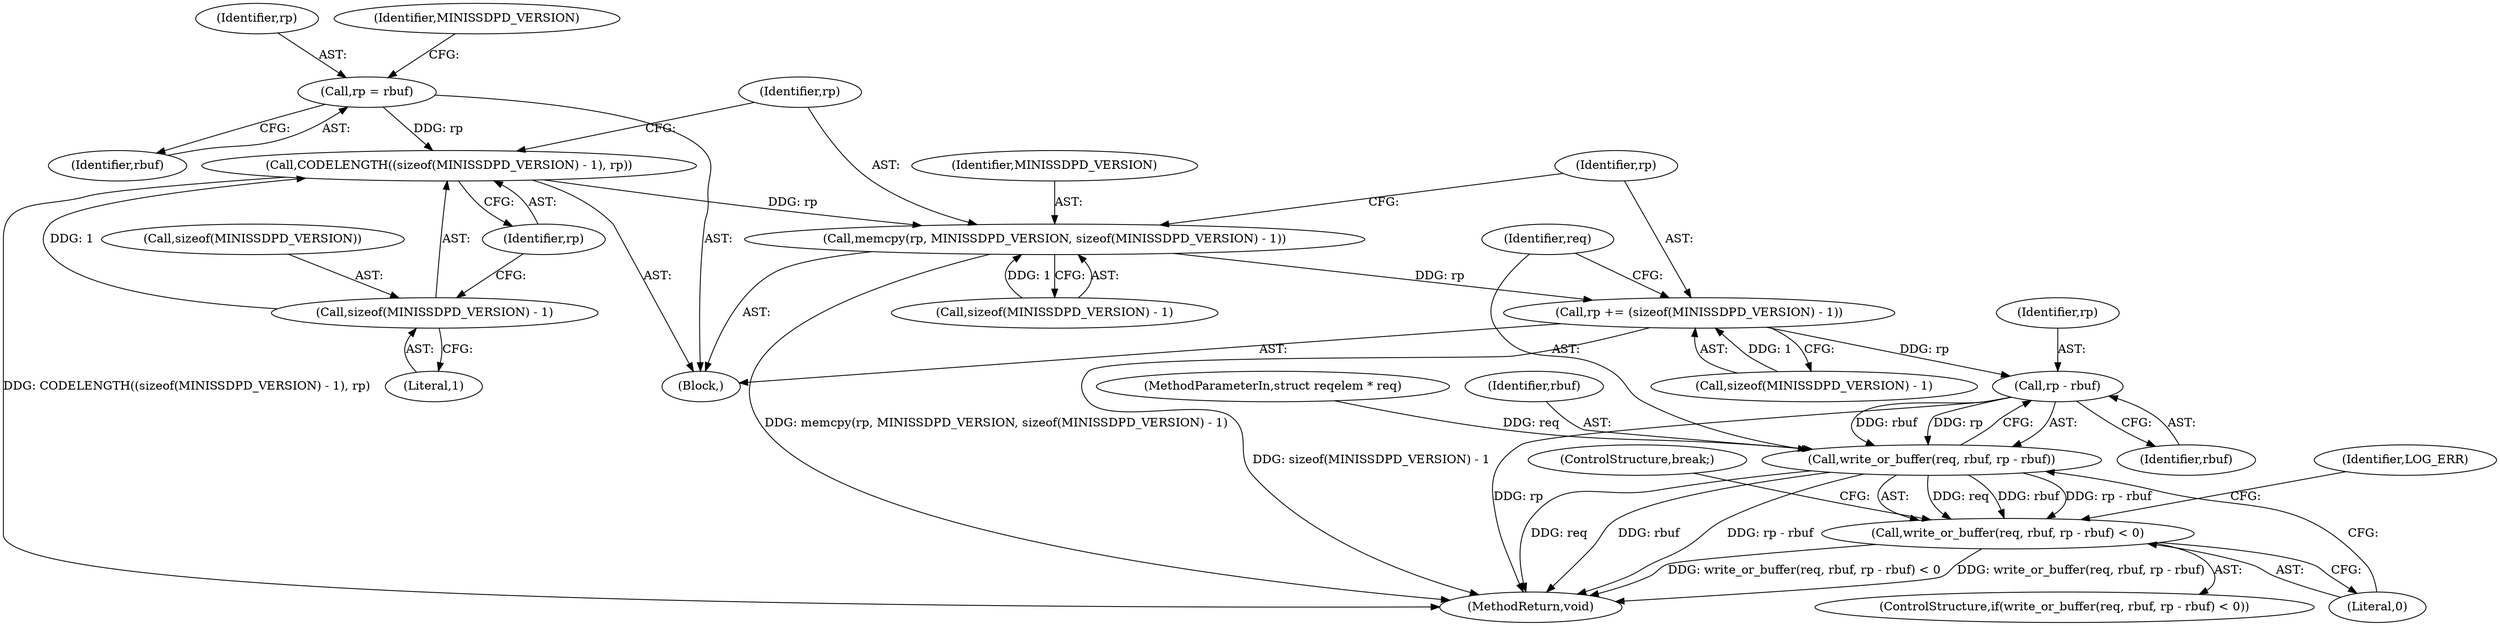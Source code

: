 digraph "0_miniupnp_b238cade9a173c6f751a34acf8ccff838a62aa47@pointer" {
"1000262" [label="(Call,CODELENGTH((sizeof(MINISSDPD_VERSION) - 1), rp))"];
"1000263" [label="(Call,sizeof(MINISSDPD_VERSION) - 1)"];
"1000259" [label="(Call,rp = rbuf)"];
"1000268" [label="(Call,memcpy(rp, MINISSDPD_VERSION, sizeof(MINISSDPD_VERSION) - 1))"];
"1000275" [label="(Call,rp += (sizeof(MINISSDPD_VERSION) - 1))"];
"1000286" [label="(Call,rp - rbuf)"];
"1000283" [label="(Call,write_or_buffer(req, rbuf, rp - rbuf))"];
"1000282" [label="(Call,write_or_buffer(req, rbuf, rp - rbuf) < 0)"];
"1001144" [label="(MethodReturn,void)"];
"1000284" [label="(Identifier,req)"];
"1000263" [label="(Call,sizeof(MINISSDPD_VERSION) - 1)"];
"1000277" [label="(Call,sizeof(MINISSDPD_VERSION) - 1)"];
"1000115" [label="(MethodParameterIn,struct reqelem * req)"];
"1000298" [label="(ControlStructure,break;)"];
"1000261" [label="(Identifier,rbuf)"];
"1000267" [label="(Identifier,rp)"];
"1000275" [label="(Call,rp += (sizeof(MINISSDPD_VERSION) - 1))"];
"1000266" [label="(Literal,1)"];
"1000276" [label="(Identifier,rp)"];
"1000281" [label="(ControlStructure,if(write_or_buffer(req, rbuf, rp - rbuf) < 0))"];
"1000260" [label="(Identifier,rp)"];
"1000285" [label="(Identifier,rbuf)"];
"1000270" [label="(Identifier,MINISSDPD_VERSION)"];
"1000289" [label="(Literal,0)"];
"1000265" [label="(Identifier,MINISSDPD_VERSION)"];
"1000287" [label="(Identifier,rp)"];
"1000271" [label="(Call,sizeof(MINISSDPD_VERSION) - 1)"];
"1000269" [label="(Identifier,rp)"];
"1000283" [label="(Call,write_or_buffer(req, rbuf, rp - rbuf))"];
"1000282" [label="(Call,write_or_buffer(req, rbuf, rp - rbuf) < 0)"];
"1000257" [label="(Block,)"];
"1000264" [label="(Call,sizeof(MINISSDPD_VERSION))"];
"1000292" [label="(Identifier,LOG_ERR)"];
"1000259" [label="(Call,rp = rbuf)"];
"1000262" [label="(Call,CODELENGTH((sizeof(MINISSDPD_VERSION) - 1), rp))"];
"1000268" [label="(Call,memcpy(rp, MINISSDPD_VERSION, sizeof(MINISSDPD_VERSION) - 1))"];
"1000286" [label="(Call,rp - rbuf)"];
"1000288" [label="(Identifier,rbuf)"];
"1000262" -> "1000257"  [label="AST: "];
"1000262" -> "1000267"  [label="CFG: "];
"1000263" -> "1000262"  [label="AST: "];
"1000267" -> "1000262"  [label="AST: "];
"1000269" -> "1000262"  [label="CFG: "];
"1000262" -> "1001144"  [label="DDG: CODELENGTH((sizeof(MINISSDPD_VERSION) - 1), rp)"];
"1000263" -> "1000262"  [label="DDG: 1"];
"1000259" -> "1000262"  [label="DDG: rp"];
"1000262" -> "1000268"  [label="DDG: rp"];
"1000263" -> "1000266"  [label="CFG: "];
"1000264" -> "1000263"  [label="AST: "];
"1000266" -> "1000263"  [label="AST: "];
"1000267" -> "1000263"  [label="CFG: "];
"1000259" -> "1000257"  [label="AST: "];
"1000259" -> "1000261"  [label="CFG: "];
"1000260" -> "1000259"  [label="AST: "];
"1000261" -> "1000259"  [label="AST: "];
"1000265" -> "1000259"  [label="CFG: "];
"1000268" -> "1000257"  [label="AST: "];
"1000268" -> "1000271"  [label="CFG: "];
"1000269" -> "1000268"  [label="AST: "];
"1000270" -> "1000268"  [label="AST: "];
"1000271" -> "1000268"  [label="AST: "];
"1000276" -> "1000268"  [label="CFG: "];
"1000268" -> "1001144"  [label="DDG: memcpy(rp, MINISSDPD_VERSION, sizeof(MINISSDPD_VERSION) - 1)"];
"1000271" -> "1000268"  [label="DDG: 1"];
"1000268" -> "1000275"  [label="DDG: rp"];
"1000275" -> "1000257"  [label="AST: "];
"1000275" -> "1000277"  [label="CFG: "];
"1000276" -> "1000275"  [label="AST: "];
"1000277" -> "1000275"  [label="AST: "];
"1000284" -> "1000275"  [label="CFG: "];
"1000275" -> "1001144"  [label="DDG: sizeof(MINISSDPD_VERSION) - 1"];
"1000277" -> "1000275"  [label="DDG: 1"];
"1000275" -> "1000286"  [label="DDG: rp"];
"1000286" -> "1000283"  [label="AST: "];
"1000286" -> "1000288"  [label="CFG: "];
"1000287" -> "1000286"  [label="AST: "];
"1000288" -> "1000286"  [label="AST: "];
"1000283" -> "1000286"  [label="CFG: "];
"1000286" -> "1001144"  [label="DDG: rp"];
"1000286" -> "1000283"  [label="DDG: rbuf"];
"1000286" -> "1000283"  [label="DDG: rp"];
"1000283" -> "1000282"  [label="AST: "];
"1000284" -> "1000283"  [label="AST: "];
"1000285" -> "1000283"  [label="AST: "];
"1000289" -> "1000283"  [label="CFG: "];
"1000283" -> "1001144"  [label="DDG: rp - rbuf"];
"1000283" -> "1001144"  [label="DDG: rbuf"];
"1000283" -> "1001144"  [label="DDG: req"];
"1000283" -> "1000282"  [label="DDG: req"];
"1000283" -> "1000282"  [label="DDG: rbuf"];
"1000283" -> "1000282"  [label="DDG: rp - rbuf"];
"1000115" -> "1000283"  [label="DDG: req"];
"1000282" -> "1000281"  [label="AST: "];
"1000282" -> "1000289"  [label="CFG: "];
"1000289" -> "1000282"  [label="AST: "];
"1000292" -> "1000282"  [label="CFG: "];
"1000298" -> "1000282"  [label="CFG: "];
"1000282" -> "1001144"  [label="DDG: write_or_buffer(req, rbuf, rp - rbuf) < 0"];
"1000282" -> "1001144"  [label="DDG: write_or_buffer(req, rbuf, rp - rbuf)"];
}

